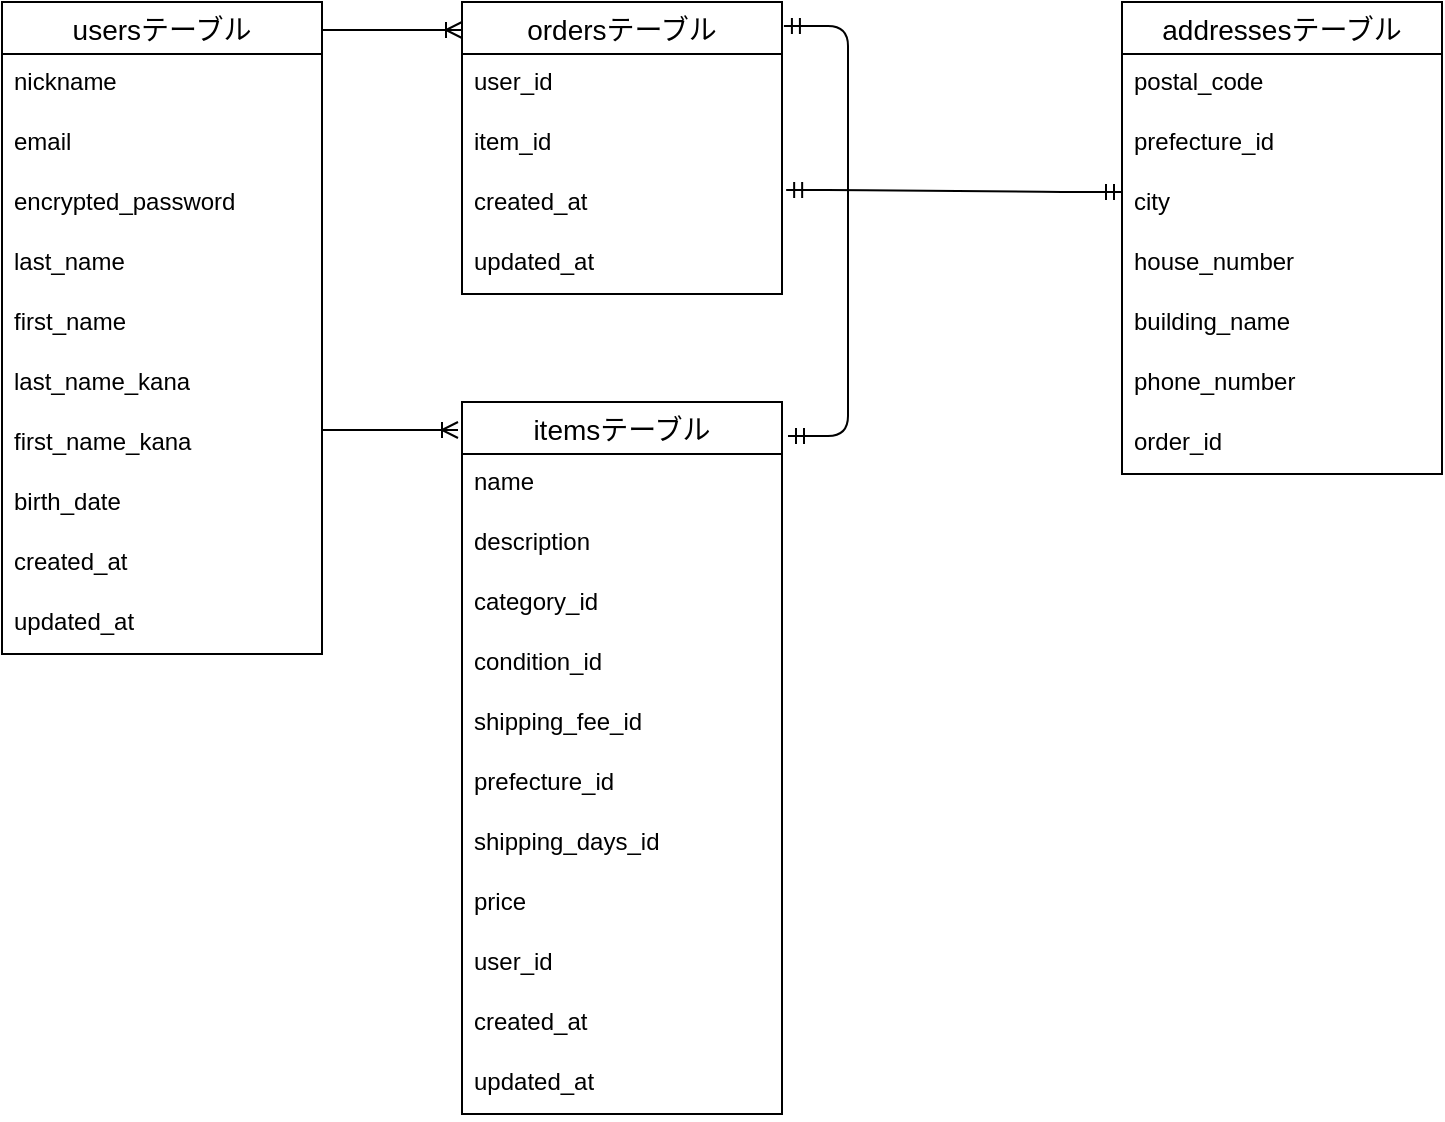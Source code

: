 <mxfile>
    <diagram id="j2y-3naH-rGBGqrGJbQG" name="ページ1">
        <mxGraphModel dx="1216" dy="779" grid="1" gridSize="10" guides="1" tooltips="1" connect="1" arrows="1" fold="1" page="1" pageScale="1" pageWidth="827" pageHeight="1169" math="0" shadow="0">
            <root>
                <mxCell id="0"/>
                <mxCell id="1" parent="0"/>
                <mxCell id="ltICvJtI0E-sOJV7XmXg-1" value="usersテーブル" style="swimlane;fontStyle=0;childLayout=stackLayout;horizontal=1;startSize=26;horizontalStack=0;resizeParent=1;resizeParentMax=0;resizeLast=0;collapsible=1;marginBottom=0;align=center;fontSize=14;" parent="1" vertex="1">
                    <mxGeometry x="40" y="240" width="160" height="326" as="geometry"/>
                </mxCell>
                <mxCell id="ltICvJtI0E-sOJV7XmXg-2" value="nickname" style="text;strokeColor=none;fillColor=none;spacingLeft=4;spacingRight=4;overflow=hidden;rotatable=0;points=[[0,0.5],[1,0.5]];portConstraint=eastwest;fontSize=12;whiteSpace=wrap;html=1;" parent="ltICvJtI0E-sOJV7XmXg-1" vertex="1">
                    <mxGeometry y="26" width="160" height="30" as="geometry"/>
                </mxCell>
                <mxCell id="ltICvJtI0E-sOJV7XmXg-3" value="email" style="text;strokeColor=none;fillColor=none;spacingLeft=4;spacingRight=4;overflow=hidden;rotatable=0;points=[[0,0.5],[1,0.5]];portConstraint=eastwest;fontSize=12;whiteSpace=wrap;html=1;" parent="ltICvJtI0E-sOJV7XmXg-1" vertex="1">
                    <mxGeometry y="56" width="160" height="30" as="geometry"/>
                </mxCell>
                <mxCell id="ltICvJtI0E-sOJV7XmXg-4" value="encrypted_password" style="text;strokeColor=none;fillColor=none;spacingLeft=4;spacingRight=4;overflow=hidden;rotatable=0;points=[[0,0.5],[1,0.5]];portConstraint=eastwest;fontSize=12;whiteSpace=wrap;html=1;" parent="ltICvJtI0E-sOJV7XmXg-1" vertex="1">
                    <mxGeometry y="86" width="160" height="30" as="geometry"/>
                </mxCell>
                <mxCell id="ltICvJtI0E-sOJV7XmXg-5" value="last_name" style="text;strokeColor=none;fillColor=none;spacingLeft=4;spacingRight=4;overflow=hidden;rotatable=0;points=[[0,0.5],[1,0.5]];portConstraint=eastwest;fontSize=12;whiteSpace=wrap;html=1;" parent="ltICvJtI0E-sOJV7XmXg-1" vertex="1">
                    <mxGeometry y="116" width="160" height="30" as="geometry"/>
                </mxCell>
                <mxCell id="ltICvJtI0E-sOJV7XmXg-9" value="first_name" style="text;strokeColor=none;fillColor=none;spacingLeft=4;spacingRight=4;overflow=hidden;rotatable=0;points=[[0,0.5],[1,0.5]];portConstraint=eastwest;fontSize=12;whiteSpace=wrap;html=1;" parent="ltICvJtI0E-sOJV7XmXg-1" vertex="1">
                    <mxGeometry y="146" width="160" height="30" as="geometry"/>
                </mxCell>
                <mxCell id="ltICvJtI0E-sOJV7XmXg-8" value="last_name_kana" style="text;strokeColor=none;fillColor=none;spacingLeft=4;spacingRight=4;overflow=hidden;rotatable=0;points=[[0,0.5],[1,0.5]];portConstraint=eastwest;fontSize=12;whiteSpace=wrap;html=1;" parent="ltICvJtI0E-sOJV7XmXg-1" vertex="1">
                    <mxGeometry y="176" width="160" height="30" as="geometry"/>
                </mxCell>
                <mxCell id="ltICvJtI0E-sOJV7XmXg-7" value="first_name_kana" style="text;strokeColor=none;fillColor=none;spacingLeft=4;spacingRight=4;overflow=hidden;rotatable=0;points=[[0,0.5],[1,0.5]];portConstraint=eastwest;fontSize=12;whiteSpace=wrap;html=1;" parent="ltICvJtI0E-sOJV7XmXg-1" vertex="1">
                    <mxGeometry y="206" width="160" height="30" as="geometry"/>
                </mxCell>
                <mxCell id="ltICvJtI0E-sOJV7XmXg-6" value="birth_date" style="text;strokeColor=none;fillColor=none;spacingLeft=4;spacingRight=4;overflow=hidden;rotatable=0;points=[[0,0.5],[1,0.5]];portConstraint=eastwest;fontSize=12;whiteSpace=wrap;html=1;" parent="ltICvJtI0E-sOJV7XmXg-1" vertex="1">
                    <mxGeometry y="236" width="160" height="30" as="geometry"/>
                </mxCell>
                <mxCell id="ltICvJtI0E-sOJV7XmXg-10" value="created_at" style="text;strokeColor=none;fillColor=none;spacingLeft=4;spacingRight=4;overflow=hidden;rotatable=0;points=[[0,0.5],[1,0.5]];portConstraint=eastwest;fontSize=12;whiteSpace=wrap;html=1;" parent="ltICvJtI0E-sOJV7XmXg-1" vertex="1">
                    <mxGeometry y="266" width="160" height="30" as="geometry"/>
                </mxCell>
                <mxCell id="ltICvJtI0E-sOJV7XmXg-11" value="updated_at" style="text;strokeColor=none;fillColor=none;spacingLeft=4;spacingRight=4;overflow=hidden;rotatable=0;points=[[0,0.5],[1,0.5]];portConstraint=eastwest;fontSize=12;whiteSpace=wrap;html=1;" parent="ltICvJtI0E-sOJV7XmXg-1" vertex="1">
                    <mxGeometry y="296" width="160" height="30" as="geometry"/>
                </mxCell>
                <mxCell id="ltICvJtI0E-sOJV7XmXg-12" value="itemsテーブル" style="swimlane;fontStyle=0;childLayout=stackLayout;horizontal=1;startSize=26;horizontalStack=0;resizeParent=1;resizeParentMax=0;resizeLast=0;collapsible=1;marginBottom=0;align=center;fontSize=14;" parent="1" vertex="1">
                    <mxGeometry x="270" y="440" width="160" height="356" as="geometry"/>
                </mxCell>
                <mxCell id="ltICvJtI0E-sOJV7XmXg-13" value="name" style="text;strokeColor=none;fillColor=none;spacingLeft=4;spacingRight=4;overflow=hidden;rotatable=0;points=[[0,0.5],[1,0.5]];portConstraint=eastwest;fontSize=12;whiteSpace=wrap;html=1;" parent="ltICvJtI0E-sOJV7XmXg-12" vertex="1">
                    <mxGeometry y="26" width="160" height="30" as="geometry"/>
                </mxCell>
                <mxCell id="ltICvJtI0E-sOJV7XmXg-14" value="description" style="text;strokeColor=none;fillColor=none;spacingLeft=4;spacingRight=4;overflow=hidden;rotatable=0;points=[[0,0.5],[1,0.5]];portConstraint=eastwest;fontSize=12;whiteSpace=wrap;html=1;" parent="ltICvJtI0E-sOJV7XmXg-12" vertex="1">
                    <mxGeometry y="56" width="160" height="30" as="geometry"/>
                </mxCell>
                <mxCell id="ltICvJtI0E-sOJV7XmXg-16" value="category_id" style="text;strokeColor=none;fillColor=none;spacingLeft=4;spacingRight=4;overflow=hidden;rotatable=0;points=[[0,0.5],[1,0.5]];portConstraint=eastwest;fontSize=12;whiteSpace=wrap;html=1;" parent="ltICvJtI0E-sOJV7XmXg-12" vertex="1">
                    <mxGeometry y="86" width="160" height="30" as="geometry"/>
                </mxCell>
                <mxCell id="ltICvJtI0E-sOJV7XmXg-17" value="condition_id" style="text;strokeColor=none;fillColor=none;spacingLeft=4;spacingRight=4;overflow=hidden;rotatable=0;points=[[0,0.5],[1,0.5]];portConstraint=eastwest;fontSize=12;whiteSpace=wrap;html=1;" parent="ltICvJtI0E-sOJV7XmXg-12" vertex="1">
                    <mxGeometry y="116" width="160" height="30" as="geometry"/>
                </mxCell>
                <mxCell id="ltICvJtI0E-sOJV7XmXg-18" value="shipping_fee_id" style="text;strokeColor=none;fillColor=none;spacingLeft=4;spacingRight=4;overflow=hidden;rotatable=0;points=[[0,0.5],[1,0.5]];portConstraint=eastwest;fontSize=12;whiteSpace=wrap;html=1;" parent="ltICvJtI0E-sOJV7XmXg-12" vertex="1">
                    <mxGeometry y="146" width="160" height="30" as="geometry"/>
                </mxCell>
                <mxCell id="ltICvJtI0E-sOJV7XmXg-19" value="prefecture_id" style="text;strokeColor=none;fillColor=none;spacingLeft=4;spacingRight=4;overflow=hidden;rotatable=0;points=[[0,0.5],[1,0.5]];portConstraint=eastwest;fontSize=12;whiteSpace=wrap;html=1;" parent="ltICvJtI0E-sOJV7XmXg-12" vertex="1">
                    <mxGeometry y="176" width="160" height="30" as="geometry"/>
                </mxCell>
                <mxCell id="ltICvJtI0E-sOJV7XmXg-20" value="shipping_days_id" style="text;strokeColor=none;fillColor=none;spacingLeft=4;spacingRight=4;overflow=hidden;rotatable=0;points=[[0,0.5],[1,0.5]];portConstraint=eastwest;fontSize=12;whiteSpace=wrap;html=1;" parent="ltICvJtI0E-sOJV7XmXg-12" vertex="1">
                    <mxGeometry y="206" width="160" height="30" as="geometry"/>
                </mxCell>
                <mxCell id="ltICvJtI0E-sOJV7XmXg-21" value="price" style="text;strokeColor=none;fillColor=none;spacingLeft=4;spacingRight=4;overflow=hidden;rotatable=0;points=[[0,0.5],[1,0.5]];portConstraint=eastwest;fontSize=12;whiteSpace=wrap;html=1;" parent="ltICvJtI0E-sOJV7XmXg-12" vertex="1">
                    <mxGeometry y="236" width="160" height="30" as="geometry"/>
                </mxCell>
                <mxCell id="ltICvJtI0E-sOJV7XmXg-23" value="user_id" style="text;strokeColor=none;fillColor=none;spacingLeft=4;spacingRight=4;overflow=hidden;rotatable=0;points=[[0,0.5],[1,0.5]];portConstraint=eastwest;fontSize=12;whiteSpace=wrap;html=1;" parent="ltICvJtI0E-sOJV7XmXg-12" vertex="1">
                    <mxGeometry y="266" width="160" height="30" as="geometry"/>
                </mxCell>
                <mxCell id="ltICvJtI0E-sOJV7XmXg-24" value="&lt;span style=&quot;color: rgb(0, 0, 0);&quot;&gt;created_at&lt;/span&gt;" style="text;strokeColor=none;fillColor=none;spacingLeft=4;spacingRight=4;overflow=hidden;rotatable=0;points=[[0,0.5],[1,0.5]];portConstraint=eastwest;fontSize=12;whiteSpace=wrap;html=1;" parent="ltICvJtI0E-sOJV7XmXg-12" vertex="1">
                    <mxGeometry y="296" width="160" height="30" as="geometry"/>
                </mxCell>
                <mxCell id="ltICvJtI0E-sOJV7XmXg-22" value="updated_at" style="text;strokeColor=none;fillColor=none;spacingLeft=4;spacingRight=4;overflow=hidden;rotatable=0;points=[[0,0.5],[1,0.5]];portConstraint=eastwest;fontSize=12;whiteSpace=wrap;html=1;" parent="ltICvJtI0E-sOJV7XmXg-12" vertex="1">
                    <mxGeometry y="326" width="160" height="30" as="geometry"/>
                </mxCell>
                <mxCell id="ltICvJtI0E-sOJV7XmXg-25" value="ordersテーブル" style="swimlane;fontStyle=0;childLayout=stackLayout;horizontal=1;startSize=26;horizontalStack=0;resizeParent=1;resizeParentMax=0;resizeLast=0;collapsible=1;marginBottom=0;align=center;fontSize=14;" parent="1" vertex="1">
                    <mxGeometry x="270" y="240" width="160" height="146" as="geometry"/>
                </mxCell>
                <mxCell id="ltICvJtI0E-sOJV7XmXg-26" value="user_id" style="text;strokeColor=none;fillColor=none;spacingLeft=4;spacingRight=4;overflow=hidden;rotatable=0;points=[[0,0.5],[1,0.5]];portConstraint=eastwest;fontSize=12;whiteSpace=wrap;html=1;" parent="ltICvJtI0E-sOJV7XmXg-25" vertex="1">
                    <mxGeometry y="26" width="160" height="30" as="geometry"/>
                </mxCell>
                <mxCell id="ltICvJtI0E-sOJV7XmXg-27" value="item_id" style="text;strokeColor=none;fillColor=none;spacingLeft=4;spacingRight=4;overflow=hidden;rotatable=0;points=[[0,0.5],[1,0.5]];portConstraint=eastwest;fontSize=12;whiteSpace=wrap;html=1;" parent="ltICvJtI0E-sOJV7XmXg-25" vertex="1">
                    <mxGeometry y="56" width="160" height="30" as="geometry"/>
                </mxCell>
                <mxCell id="ltICvJtI0E-sOJV7XmXg-28" value="created_at" style="text;strokeColor=none;fillColor=none;spacingLeft=4;spacingRight=4;overflow=hidden;rotatable=0;points=[[0,0.5],[1,0.5]];portConstraint=eastwest;fontSize=12;whiteSpace=wrap;html=1;" parent="ltICvJtI0E-sOJV7XmXg-25" vertex="1">
                    <mxGeometry y="86" width="160" height="30" as="geometry"/>
                </mxCell>
                <mxCell id="ltICvJtI0E-sOJV7XmXg-29" value="updated_at" style="text;strokeColor=none;fillColor=none;spacingLeft=4;spacingRight=4;overflow=hidden;rotatable=0;points=[[0,0.5],[1,0.5]];portConstraint=eastwest;fontSize=12;whiteSpace=wrap;html=1;" parent="ltICvJtI0E-sOJV7XmXg-25" vertex="1">
                    <mxGeometry y="116" width="160" height="30" as="geometry"/>
                </mxCell>
                <mxCell id="ltICvJtI0E-sOJV7XmXg-37" value="addressesテーブル" style="swimlane;fontStyle=0;childLayout=stackLayout;horizontal=1;startSize=26;horizontalStack=0;resizeParent=1;resizeParentMax=0;resizeLast=0;collapsible=1;marginBottom=0;align=center;fontSize=14;" parent="1" vertex="1">
                    <mxGeometry x="600" y="240" width="160" height="236" as="geometry"/>
                </mxCell>
                <mxCell id="ltICvJtI0E-sOJV7XmXg-38" value="postal_code" style="text;strokeColor=none;fillColor=none;spacingLeft=4;spacingRight=4;overflow=hidden;rotatable=0;points=[[0,0.5],[1,0.5]];portConstraint=eastwest;fontSize=12;whiteSpace=wrap;html=1;" parent="ltICvJtI0E-sOJV7XmXg-37" vertex="1">
                    <mxGeometry y="26" width="160" height="30" as="geometry"/>
                </mxCell>
                <mxCell id="ltICvJtI0E-sOJV7XmXg-39" value="prefecture_id" style="text;strokeColor=none;fillColor=none;spacingLeft=4;spacingRight=4;overflow=hidden;rotatable=0;points=[[0,0.5],[1,0.5]];portConstraint=eastwest;fontSize=12;whiteSpace=wrap;html=1;" parent="ltICvJtI0E-sOJV7XmXg-37" vertex="1">
                    <mxGeometry y="56" width="160" height="30" as="geometry"/>
                </mxCell>
                <mxCell id="ltICvJtI0E-sOJV7XmXg-40" value="city" style="text;strokeColor=none;fillColor=none;spacingLeft=4;spacingRight=4;overflow=hidden;rotatable=0;points=[[0,0.5],[1,0.5]];portConstraint=eastwest;fontSize=12;whiteSpace=wrap;html=1;" parent="ltICvJtI0E-sOJV7XmXg-37" vertex="1">
                    <mxGeometry y="86" width="160" height="30" as="geometry"/>
                </mxCell>
                <mxCell id="ltICvJtI0E-sOJV7XmXg-41" value="house_number" style="text;strokeColor=none;fillColor=none;spacingLeft=4;spacingRight=4;overflow=hidden;rotatable=0;points=[[0,0.5],[1,0.5]];portConstraint=eastwest;fontSize=12;whiteSpace=wrap;html=1;" parent="ltICvJtI0E-sOJV7XmXg-37" vertex="1">
                    <mxGeometry y="116" width="160" height="30" as="geometry"/>
                </mxCell>
                <mxCell id="ltICvJtI0E-sOJV7XmXg-42" value="building_name" style="text;strokeColor=none;fillColor=none;spacingLeft=4;spacingRight=4;overflow=hidden;rotatable=0;points=[[0,0.5],[1,0.5]];portConstraint=eastwest;fontSize=12;whiteSpace=wrap;html=1;" parent="ltICvJtI0E-sOJV7XmXg-37" vertex="1">
                    <mxGeometry y="146" width="160" height="30" as="geometry"/>
                </mxCell>
                <mxCell id="ltICvJtI0E-sOJV7XmXg-43" value="phone_number" style="text;strokeColor=none;fillColor=none;spacingLeft=4;spacingRight=4;overflow=hidden;rotatable=0;points=[[0,0.5],[1,0.5]];portConstraint=eastwest;fontSize=12;whiteSpace=wrap;html=1;" parent="ltICvJtI0E-sOJV7XmXg-37" vertex="1">
                    <mxGeometry y="176" width="160" height="30" as="geometry"/>
                </mxCell>
                <mxCell id="ltICvJtI0E-sOJV7XmXg-44" value="order_id" style="text;strokeColor=none;fillColor=none;spacingLeft=4;spacingRight=4;overflow=hidden;rotatable=0;points=[[0,0.5],[1,0.5]];portConstraint=eastwest;fontSize=12;whiteSpace=wrap;html=1;" parent="ltICvJtI0E-sOJV7XmXg-37" vertex="1">
                    <mxGeometry y="206" width="160" height="30" as="geometry"/>
                </mxCell>
                <mxCell id="ltICvJtI0E-sOJV7XmXg-45" style="html=1;exitX=1;exitY=0.5;exitDx=0;exitDy=0;entryX=0;entryY=0.5;entryDx=0;entryDy=0;strokeColor=none;" parent="1" source="ltICvJtI0E-sOJV7XmXg-5" target="ltICvJtI0E-sOJV7XmXg-17" edge="1">
                    <mxGeometry relative="1" as="geometry"/>
                </mxCell>
                <mxCell id="2" value="" style="edgeStyle=entityRelationEdgeStyle;fontSize=12;html=1;endArrow=ERoneToMany;" edge="1" parent="1">
                    <mxGeometry width="100" height="100" relative="1" as="geometry">
                        <mxPoint x="200" y="254" as="sourcePoint"/>
                        <mxPoint x="270" y="254" as="targetPoint"/>
                    </mxGeometry>
                </mxCell>
                <mxCell id="5" value="" style="edgeStyle=entityRelationEdgeStyle;fontSize=12;html=1;endArrow=ERoneToMany;exitX=1;exitY=0.267;exitDx=0;exitDy=0;exitPerimeter=0;" edge="1" parent="1" source="ltICvJtI0E-sOJV7XmXg-7">
                    <mxGeometry width="100" height="100" relative="1" as="geometry">
                        <mxPoint x="200" y="460" as="sourcePoint"/>
                        <mxPoint x="268" y="454" as="targetPoint"/>
                        <Array as="points">
                            <mxPoint x="230" y="626"/>
                            <mxPoint x="220" y="576"/>
                            <mxPoint x="230" y="626"/>
                        </Array>
                    </mxGeometry>
                </mxCell>
                <mxCell id="7" value="" style="edgeStyle=entityRelationEdgeStyle;fontSize=12;html=1;endArrow=ERmandOne;startArrow=ERmandOne;entryX=1.006;entryY=0.082;entryDx=0;entryDy=0;entryPerimeter=0;" edge="1" parent="1" target="ltICvJtI0E-sOJV7XmXg-25">
                    <mxGeometry width="100" height="100" relative="1" as="geometry">
                        <mxPoint x="433" y="457" as="sourcePoint"/>
                        <mxPoint x="340" y="321" as="targetPoint"/>
                        <Array as="points">
                            <mxPoint x="360" y="350"/>
                            <mxPoint x="350" y="400"/>
                        </Array>
                    </mxGeometry>
                </mxCell>
                <mxCell id="8" value="" style="edgeStyle=entityRelationEdgeStyle;fontSize=12;html=1;endArrow=ERmandOne;startArrow=ERmandOne;entryX=1.013;entryY=0.267;entryDx=0;entryDy=0;entryPerimeter=0;exitX=0;exitY=0.3;exitDx=0;exitDy=0;exitPerimeter=0;" edge="1" parent="1" source="ltICvJtI0E-sOJV7XmXg-40" target="ltICvJtI0E-sOJV7XmXg-28">
                    <mxGeometry width="100" height="100" relative="1" as="geometry">
                        <mxPoint x="443" y="467" as="sourcePoint"/>
                        <mxPoint x="441" y="262" as="targetPoint"/>
                        <Array as="points">
                            <mxPoint x="370" y="360"/>
                            <mxPoint x="360" y="410"/>
                        </Array>
                    </mxGeometry>
                </mxCell>
            </root>
        </mxGraphModel>
    </diagram>
</mxfile>